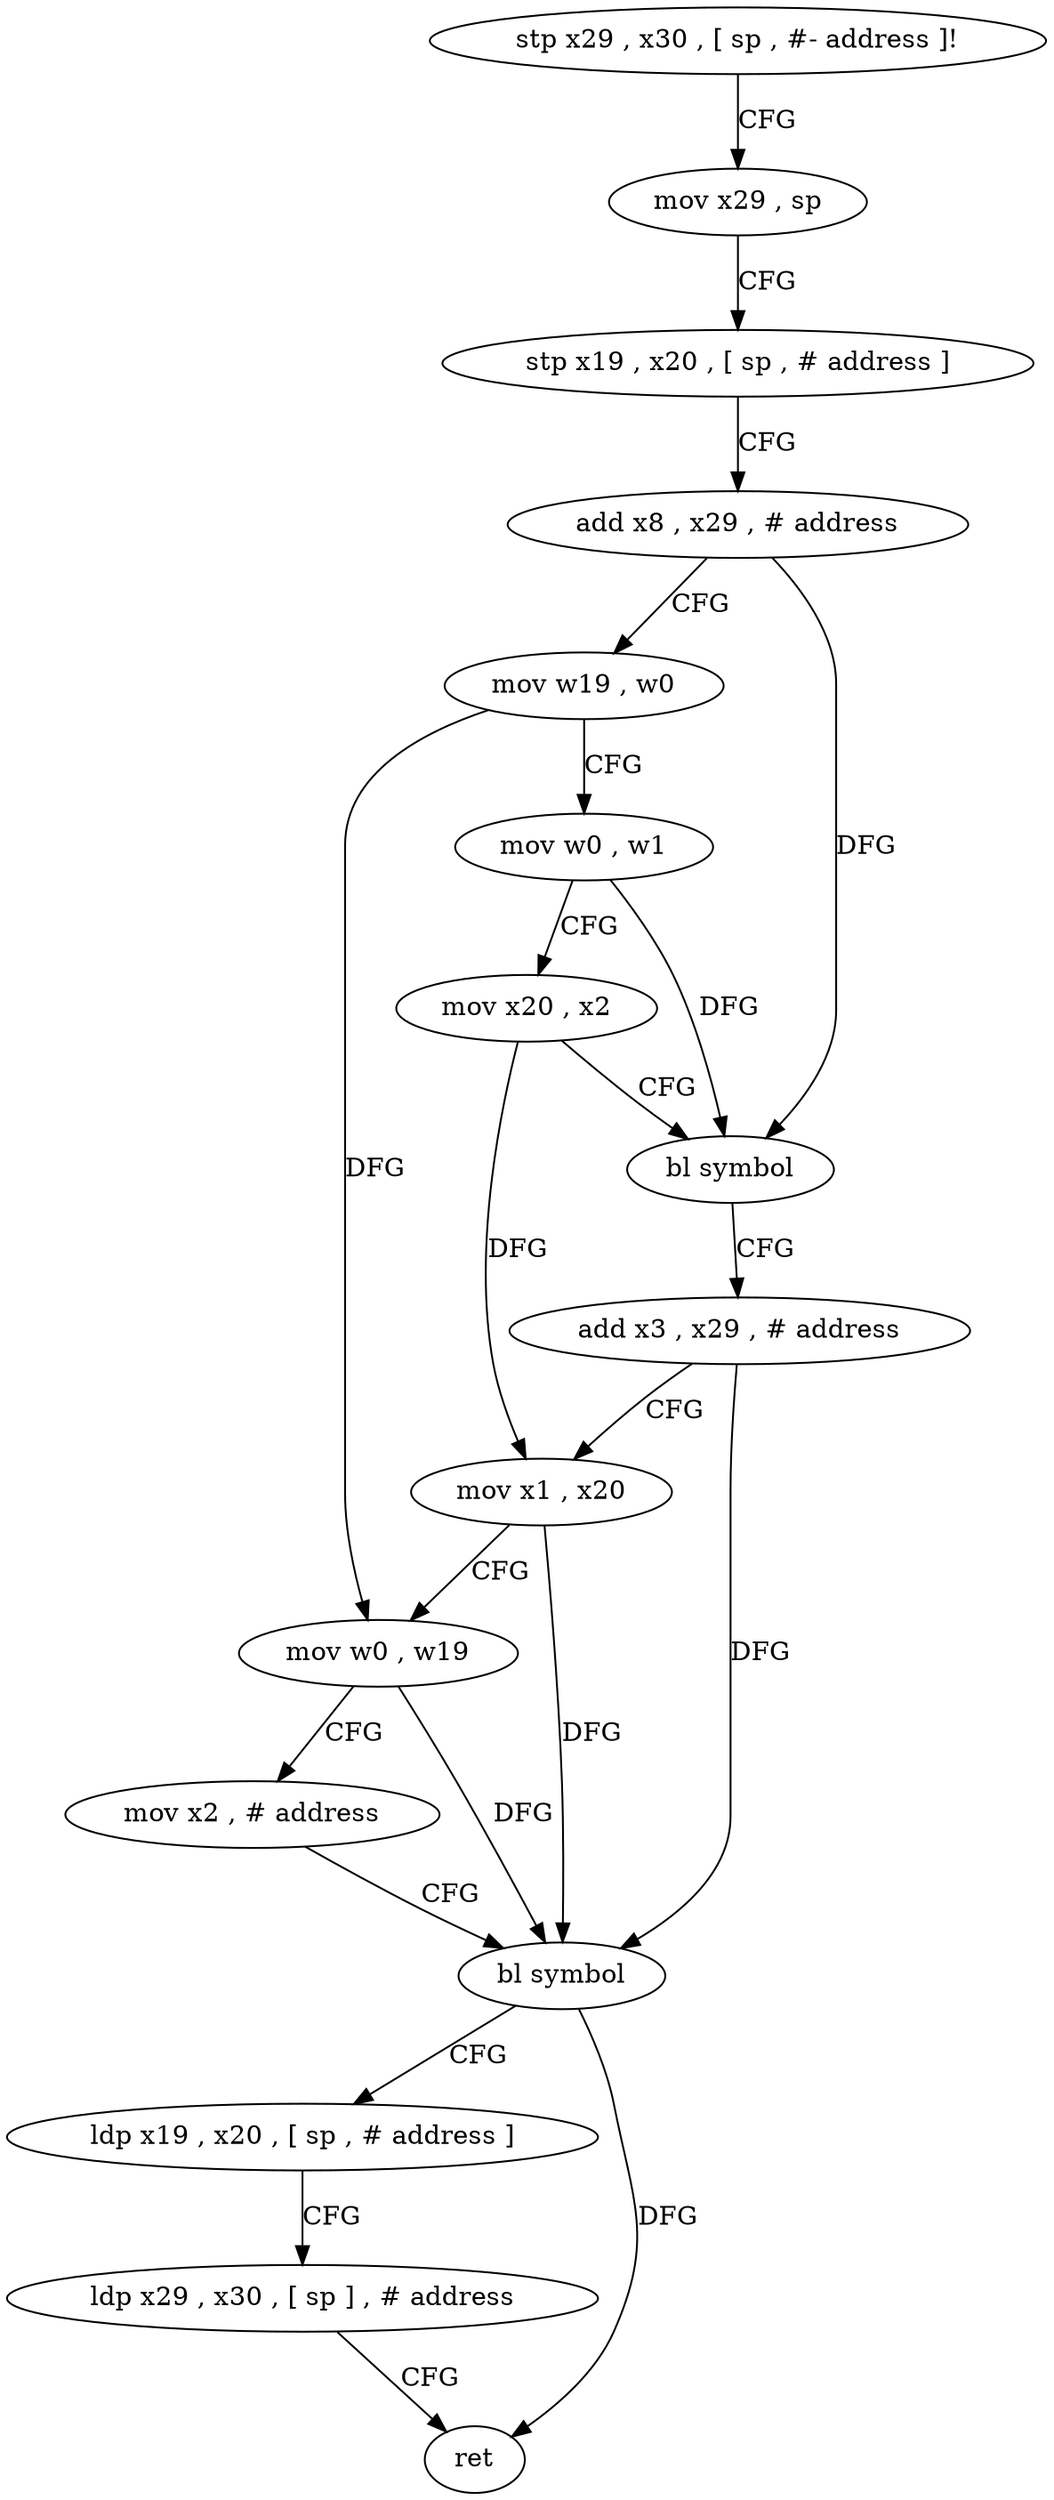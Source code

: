 digraph "func" {
"4317488" [label = "stp x29 , x30 , [ sp , #- address ]!" ]
"4317492" [label = "mov x29 , sp" ]
"4317496" [label = "stp x19 , x20 , [ sp , # address ]" ]
"4317500" [label = "add x8 , x29 , # address" ]
"4317504" [label = "mov w19 , w0" ]
"4317508" [label = "mov w0 , w1" ]
"4317512" [label = "mov x20 , x2" ]
"4317516" [label = "bl symbol" ]
"4317520" [label = "add x3 , x29 , # address" ]
"4317524" [label = "mov x1 , x20" ]
"4317528" [label = "mov w0 , w19" ]
"4317532" [label = "mov x2 , # address" ]
"4317536" [label = "bl symbol" ]
"4317540" [label = "ldp x19 , x20 , [ sp , # address ]" ]
"4317544" [label = "ldp x29 , x30 , [ sp ] , # address" ]
"4317548" [label = "ret" ]
"4317488" -> "4317492" [ label = "CFG" ]
"4317492" -> "4317496" [ label = "CFG" ]
"4317496" -> "4317500" [ label = "CFG" ]
"4317500" -> "4317504" [ label = "CFG" ]
"4317500" -> "4317516" [ label = "DFG" ]
"4317504" -> "4317508" [ label = "CFG" ]
"4317504" -> "4317528" [ label = "DFG" ]
"4317508" -> "4317512" [ label = "CFG" ]
"4317508" -> "4317516" [ label = "DFG" ]
"4317512" -> "4317516" [ label = "CFG" ]
"4317512" -> "4317524" [ label = "DFG" ]
"4317516" -> "4317520" [ label = "CFG" ]
"4317520" -> "4317524" [ label = "CFG" ]
"4317520" -> "4317536" [ label = "DFG" ]
"4317524" -> "4317528" [ label = "CFG" ]
"4317524" -> "4317536" [ label = "DFG" ]
"4317528" -> "4317532" [ label = "CFG" ]
"4317528" -> "4317536" [ label = "DFG" ]
"4317532" -> "4317536" [ label = "CFG" ]
"4317536" -> "4317540" [ label = "CFG" ]
"4317536" -> "4317548" [ label = "DFG" ]
"4317540" -> "4317544" [ label = "CFG" ]
"4317544" -> "4317548" [ label = "CFG" ]
}
